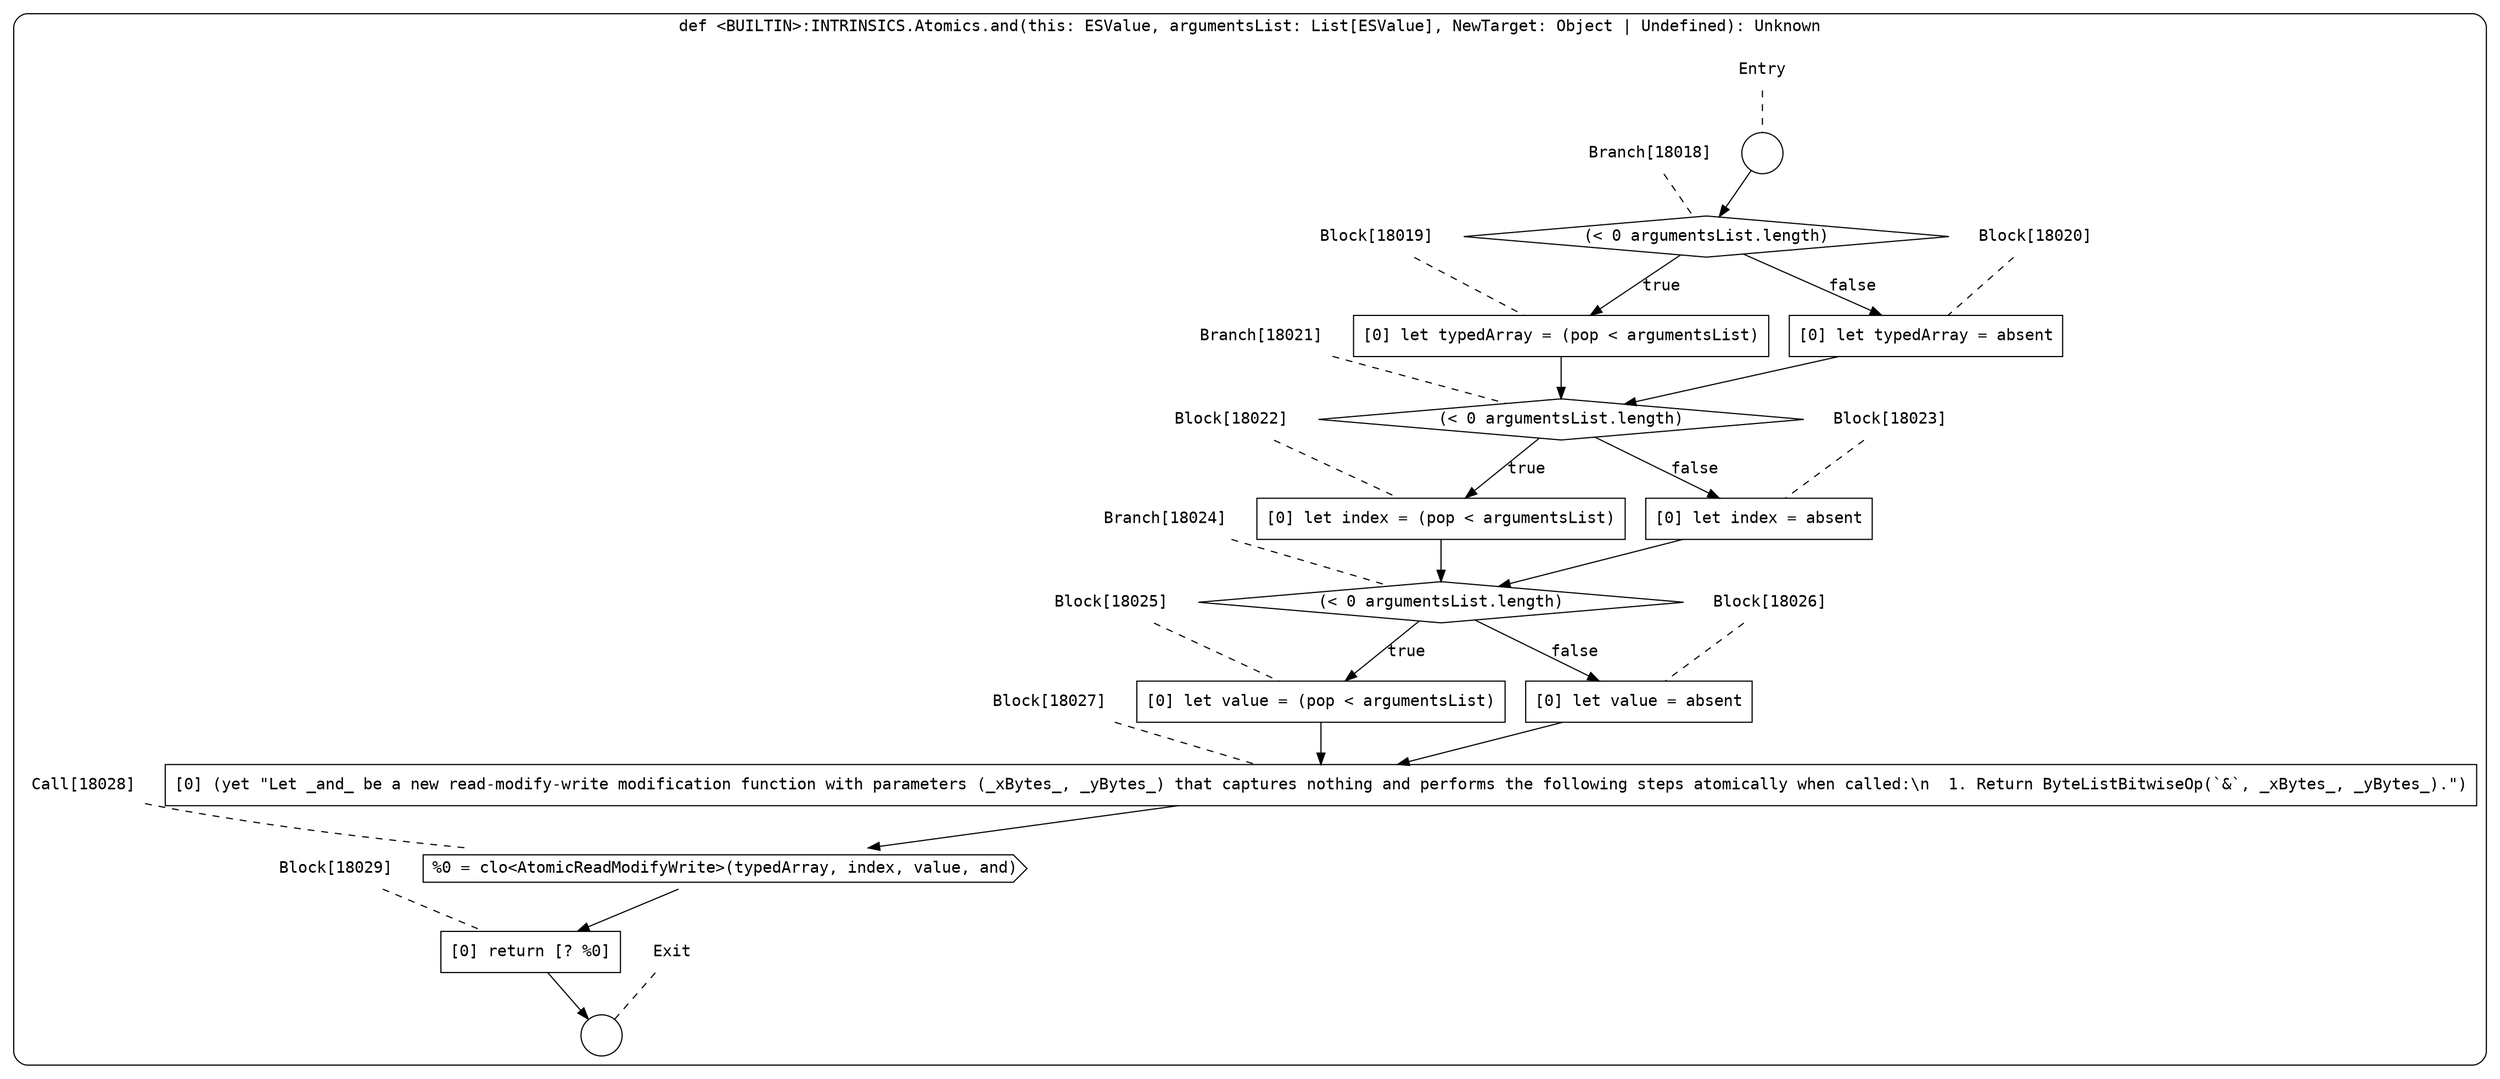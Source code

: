 digraph {
  graph [fontname = "Consolas"]
  node [fontname = "Consolas"]
  edge [fontname = "Consolas"]
  subgraph cluster2534 {
    label = "def <BUILTIN>:INTRINSICS.Atomics.and(this: ESValue, argumentsList: List[ESValue], NewTarget: Object | Undefined): Unknown"
    style = rounded
    cluster2534_entry_name [shape=none, label=<<font color="black">Entry</font>>]
    cluster2534_entry_name -> cluster2534_entry [arrowhead=none, color="black", style=dashed]
    cluster2534_entry [shape=circle label=" " color="black" fillcolor="white" style=filled]
    cluster2534_entry -> node18018 [color="black"]
    cluster2534_exit_name [shape=none, label=<<font color="black">Exit</font>>]
    cluster2534_exit_name -> cluster2534_exit [arrowhead=none, color="black", style=dashed]
    cluster2534_exit [shape=circle label=" " color="black" fillcolor="white" style=filled]
    node18018_name [shape=none, label=<<font color="black">Branch[18018]</font>>]
    node18018_name -> node18018 [arrowhead=none, color="black", style=dashed]
    node18018 [shape=diamond, label=<<font color="black">(&lt; 0 argumentsList.length)</font>> color="black" fillcolor="white", style=filled]
    node18018 -> node18019 [label=<<font color="black">true</font>> color="black"]
    node18018 -> node18020 [label=<<font color="black">false</font>> color="black"]
    node18019_name [shape=none, label=<<font color="black">Block[18019]</font>>]
    node18019_name -> node18019 [arrowhead=none, color="black", style=dashed]
    node18019 [shape=box, label=<<font color="black">[0] let typedArray = (pop &lt; argumentsList)<BR ALIGN="LEFT"/></font>> color="black" fillcolor="white", style=filled]
    node18019 -> node18021 [color="black"]
    node18020_name [shape=none, label=<<font color="black">Block[18020]</font>>]
    node18020_name -> node18020 [arrowhead=none, color="black", style=dashed]
    node18020 [shape=box, label=<<font color="black">[0] let typedArray = absent<BR ALIGN="LEFT"/></font>> color="black" fillcolor="white", style=filled]
    node18020 -> node18021 [color="black"]
    node18021_name [shape=none, label=<<font color="black">Branch[18021]</font>>]
    node18021_name -> node18021 [arrowhead=none, color="black", style=dashed]
    node18021 [shape=diamond, label=<<font color="black">(&lt; 0 argumentsList.length)</font>> color="black" fillcolor="white", style=filled]
    node18021 -> node18022 [label=<<font color="black">true</font>> color="black"]
    node18021 -> node18023 [label=<<font color="black">false</font>> color="black"]
    node18022_name [shape=none, label=<<font color="black">Block[18022]</font>>]
    node18022_name -> node18022 [arrowhead=none, color="black", style=dashed]
    node18022 [shape=box, label=<<font color="black">[0] let index = (pop &lt; argumentsList)<BR ALIGN="LEFT"/></font>> color="black" fillcolor="white", style=filled]
    node18022 -> node18024 [color="black"]
    node18023_name [shape=none, label=<<font color="black">Block[18023]</font>>]
    node18023_name -> node18023 [arrowhead=none, color="black", style=dashed]
    node18023 [shape=box, label=<<font color="black">[0] let index = absent<BR ALIGN="LEFT"/></font>> color="black" fillcolor="white", style=filled]
    node18023 -> node18024 [color="black"]
    node18024_name [shape=none, label=<<font color="black">Branch[18024]</font>>]
    node18024_name -> node18024 [arrowhead=none, color="black", style=dashed]
    node18024 [shape=diamond, label=<<font color="black">(&lt; 0 argumentsList.length)</font>> color="black" fillcolor="white", style=filled]
    node18024 -> node18025 [label=<<font color="black">true</font>> color="black"]
    node18024 -> node18026 [label=<<font color="black">false</font>> color="black"]
    node18025_name [shape=none, label=<<font color="black">Block[18025]</font>>]
    node18025_name -> node18025 [arrowhead=none, color="black", style=dashed]
    node18025 [shape=box, label=<<font color="black">[0] let value = (pop &lt; argumentsList)<BR ALIGN="LEFT"/></font>> color="black" fillcolor="white", style=filled]
    node18025 -> node18027 [color="black"]
    node18026_name [shape=none, label=<<font color="black">Block[18026]</font>>]
    node18026_name -> node18026 [arrowhead=none, color="black", style=dashed]
    node18026 [shape=box, label=<<font color="black">[0] let value = absent<BR ALIGN="LEFT"/></font>> color="black" fillcolor="white", style=filled]
    node18026 -> node18027 [color="black"]
    node18027_name [shape=none, label=<<font color="black">Block[18027]</font>>]
    node18027_name -> node18027 [arrowhead=none, color="black", style=dashed]
    node18027 [shape=box, label=<<font color="black">[0] (yet &quot;Let _and_ be a new read-modify-write modification function with parameters (_xBytes_, _yBytes_) that captures nothing and performs the following steps atomically when called:\n  1. Return ByteListBitwiseOp(`&amp;`, _xBytes_, _yBytes_).&quot;)<BR ALIGN="LEFT"/></font>> color="black" fillcolor="white", style=filled]
    node18027 -> node18028 [color="black"]
    node18028_name [shape=none, label=<<font color="black">Call[18028]</font>>]
    node18028_name -> node18028 [arrowhead=none, color="black", style=dashed]
    node18028 [shape=cds, label=<<font color="black">%0 = clo&lt;AtomicReadModifyWrite&gt;(typedArray, index, value, and)</font>> color="black" fillcolor="white", style=filled]
    node18028 -> node18029 [color="black"]
    node18029_name [shape=none, label=<<font color="black">Block[18029]</font>>]
    node18029_name -> node18029 [arrowhead=none, color="black", style=dashed]
    node18029 [shape=box, label=<<font color="black">[0] return [? %0]<BR ALIGN="LEFT"/></font>> color="black" fillcolor="white", style=filled]
    node18029 -> cluster2534_exit [color="black"]
  }
}